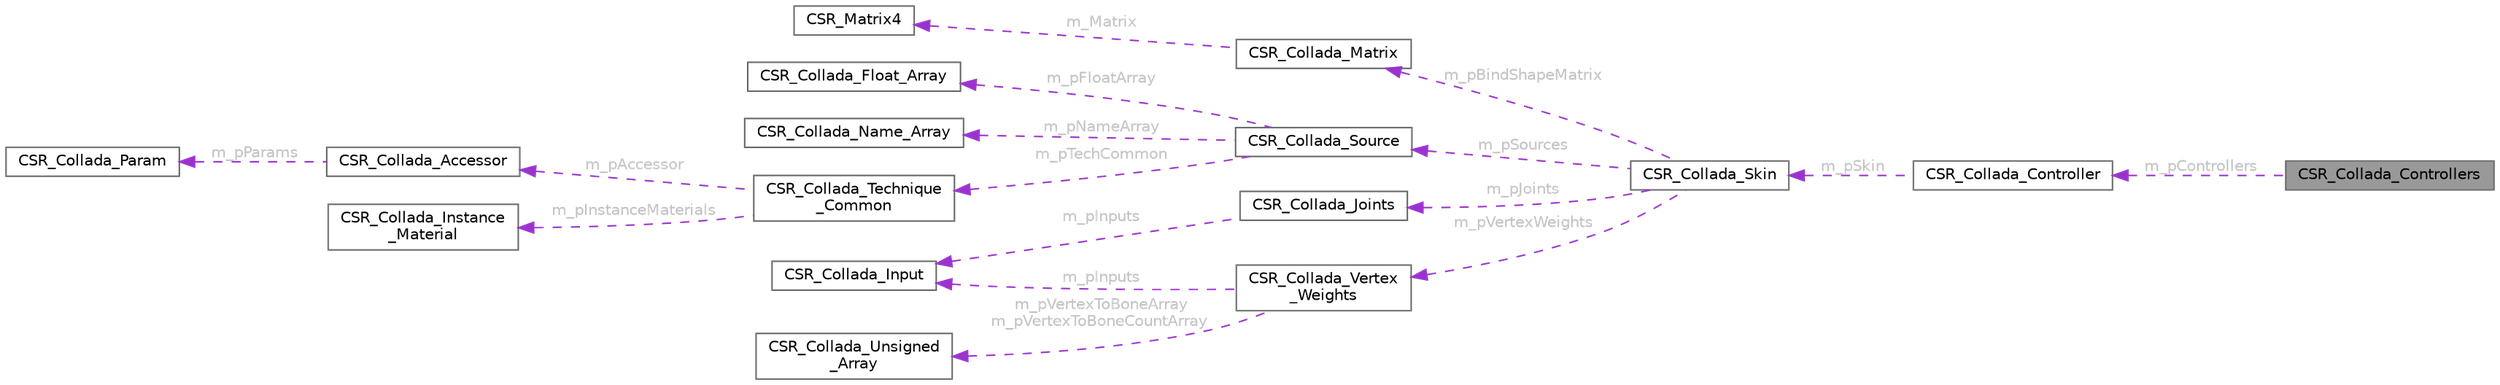 digraph "CSR_Collada_Controllers"
{
 // LATEX_PDF_SIZE
  bgcolor="transparent";
  edge [fontname=Helvetica,fontsize=10,labelfontname=Helvetica,labelfontsize=10];
  node [fontname=Helvetica,fontsize=10,shape=box,height=0.2,width=0.4];
  rankdir="LR";
  Node1 [id="Node000001",label="CSR_Collada_Controllers",height=0.2,width=0.4,color="gray40", fillcolor="grey60", style="filled", fontcolor="black",tooltip=" "];
  Node2 -> Node1 [id="edge1_Node000001_Node000002",dir="back",color="darkorchid3",style="dashed",tooltip=" ",label=" m_pControllers",fontcolor="grey" ];
  Node2 [id="Node000002",label="CSR_Collada_Controller",height=0.2,width=0.4,color="gray40", fillcolor="white", style="filled",URL="$struct_c_s_r___collada___controller.html",tooltip=" "];
  Node3 -> Node2 [id="edge2_Node000002_Node000003",dir="back",color="darkorchid3",style="dashed",tooltip=" ",label=" m_pSkin",fontcolor="grey" ];
  Node3 [id="Node000003",label="CSR_Collada_Skin",height=0.2,width=0.4,color="gray40", fillcolor="white", style="filled",URL="$struct_c_s_r___collada___skin.html",tooltip=" "];
  Node4 -> Node3 [id="edge3_Node000003_Node000004",dir="back",color="darkorchid3",style="dashed",tooltip=" ",label=" m_pBindShapeMatrix",fontcolor="grey" ];
  Node4 [id="Node000004",label="CSR_Collada_Matrix",height=0.2,width=0.4,color="gray40", fillcolor="white", style="filled",URL="$struct_c_s_r___collada___matrix.html",tooltip=" "];
  Node5 -> Node4 [id="edge4_Node000004_Node000005",dir="back",color="darkorchid3",style="dashed",tooltip=" ",label=" m_Matrix",fontcolor="grey" ];
  Node5 [id="Node000005",label="CSR_Matrix4",height=0.2,width=0.4,color="gray40", fillcolor="white", style="filled",URL="$struct_c_s_r___matrix4.html",tooltip=" "];
  Node6 -> Node3 [id="edge5_Node000003_Node000006",dir="back",color="darkorchid3",style="dashed",tooltip=" ",label=" m_pSources",fontcolor="grey" ];
  Node6 [id="Node000006",label="CSR_Collada_Source",height=0.2,width=0.4,color="gray40", fillcolor="white", style="filled",URL="$struct_c_s_r___collada___source.html",tooltip=" "];
  Node7 -> Node6 [id="edge6_Node000006_Node000007",dir="back",color="darkorchid3",style="dashed",tooltip=" ",label=" m_pFloatArray",fontcolor="grey" ];
  Node7 [id="Node000007",label="CSR_Collada_Float_Array",height=0.2,width=0.4,color="gray40", fillcolor="white", style="filled",URL="$struct_c_s_r___collada___float___array.html",tooltip=" "];
  Node8 -> Node6 [id="edge7_Node000006_Node000008",dir="back",color="darkorchid3",style="dashed",tooltip=" ",label=" m_pNameArray",fontcolor="grey" ];
  Node8 [id="Node000008",label="CSR_Collada_Name_Array",height=0.2,width=0.4,color="gray40", fillcolor="white", style="filled",URL="$struct_c_s_r___collada___name___array.html",tooltip=" "];
  Node9 -> Node6 [id="edge8_Node000006_Node000009",dir="back",color="darkorchid3",style="dashed",tooltip=" ",label=" m_pTechCommon",fontcolor="grey" ];
  Node9 [id="Node000009",label="CSR_Collada_Technique\l_Common",height=0.2,width=0.4,color="gray40", fillcolor="white", style="filled",URL="$struct_c_s_r___collada___technique___common.html",tooltip=" "];
  Node10 -> Node9 [id="edge9_Node000009_Node000010",dir="back",color="darkorchid3",style="dashed",tooltip=" ",label=" m_pAccessor",fontcolor="grey" ];
  Node10 [id="Node000010",label="CSR_Collada_Accessor",height=0.2,width=0.4,color="gray40", fillcolor="white", style="filled",URL="$struct_c_s_r___collada___accessor.html",tooltip=" "];
  Node11 -> Node10 [id="edge10_Node000010_Node000011",dir="back",color="darkorchid3",style="dashed",tooltip=" ",label=" m_pParams",fontcolor="grey" ];
  Node11 [id="Node000011",label="CSR_Collada_Param",height=0.2,width=0.4,color="gray40", fillcolor="white", style="filled",URL="$struct_c_s_r___collada___param.html",tooltip=" "];
  Node12 -> Node9 [id="edge11_Node000009_Node000012",dir="back",color="darkorchid3",style="dashed",tooltip=" ",label=" m_pInstanceMaterials",fontcolor="grey" ];
  Node12 [id="Node000012",label="CSR_Collada_Instance\l_Material",height=0.2,width=0.4,color="gray40", fillcolor="white", style="filled",URL="$struct_c_s_r___collada___instance___material.html",tooltip=" "];
  Node13 -> Node3 [id="edge12_Node000003_Node000013",dir="back",color="darkorchid3",style="dashed",tooltip=" ",label=" m_pJoints",fontcolor="grey" ];
  Node13 [id="Node000013",label="CSR_Collada_Joints",height=0.2,width=0.4,color="gray40", fillcolor="white", style="filled",URL="$struct_c_s_r___collada___joints.html",tooltip=" "];
  Node14 -> Node13 [id="edge13_Node000013_Node000014",dir="back",color="darkorchid3",style="dashed",tooltip=" ",label=" m_pInputs",fontcolor="grey" ];
  Node14 [id="Node000014",label="CSR_Collada_Input",height=0.2,width=0.4,color="gray40", fillcolor="white", style="filled",URL="$struct_c_s_r___collada___input.html",tooltip=" "];
  Node15 -> Node3 [id="edge14_Node000003_Node000015",dir="back",color="darkorchid3",style="dashed",tooltip=" ",label=" m_pVertexWeights",fontcolor="grey" ];
  Node15 [id="Node000015",label="CSR_Collada_Vertex\l_Weights",height=0.2,width=0.4,color="gray40", fillcolor="white", style="filled",URL="$struct_c_s_r___collada___vertex___weights.html",tooltip=" "];
  Node14 -> Node15 [id="edge15_Node000015_Node000014",dir="back",color="darkorchid3",style="dashed",tooltip=" ",label=" m_pInputs",fontcolor="grey" ];
  Node16 -> Node15 [id="edge16_Node000015_Node000016",dir="back",color="darkorchid3",style="dashed",tooltip=" ",label=" m_pVertexToBoneArray\nm_pVertexToBoneCountArray",fontcolor="grey" ];
  Node16 [id="Node000016",label="CSR_Collada_Unsigned\l_Array",height=0.2,width=0.4,color="gray40", fillcolor="white", style="filled",URL="$struct_c_s_r___collada___unsigned___array.html",tooltip=" "];
}
